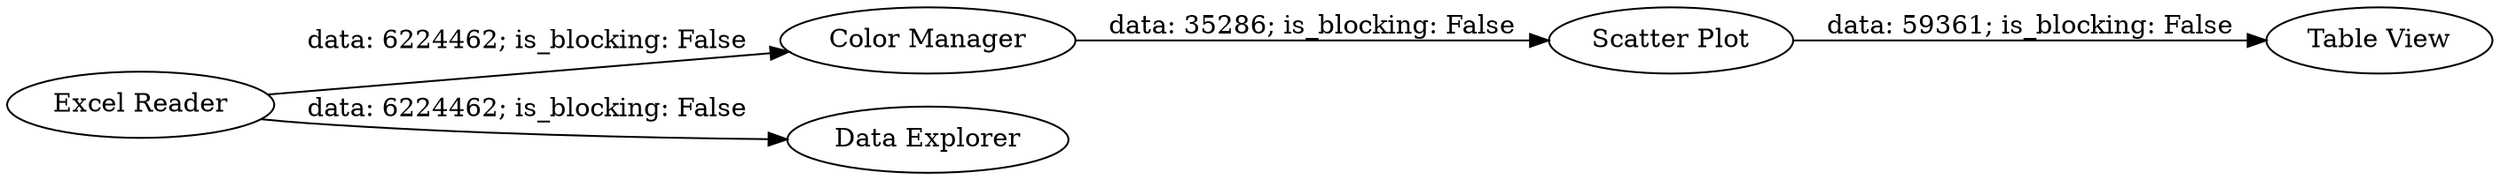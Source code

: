 digraph {
	"9005025448366863126_6" [label="Excel Reader"]
	"9005025448366863126_4" [label="Scatter Plot"]
	"9005025448366863126_3" [label="Color Manager"]
	"9005025448366863126_2" [label="Data Explorer"]
	"9005025448366863126_5" [label="Table View"]
	"9005025448366863126_6" -> "9005025448366863126_3" [label="data: 6224462; is_blocking: False"]
	"9005025448366863126_4" -> "9005025448366863126_5" [label="data: 59361; is_blocking: False"]
	"9005025448366863126_3" -> "9005025448366863126_4" [label="data: 35286; is_blocking: False"]
	"9005025448366863126_6" -> "9005025448366863126_2" [label="data: 6224462; is_blocking: False"]
	rankdir=LR
}
